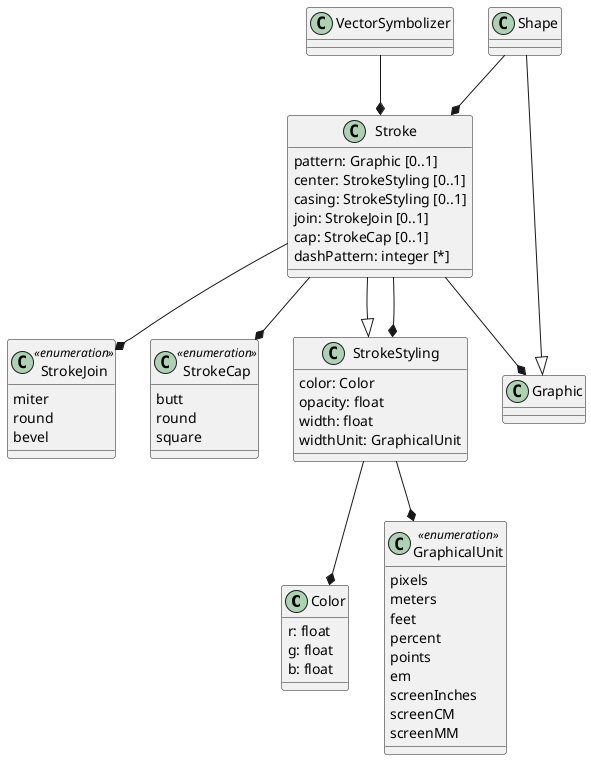 @startuml
'Class definition

Color : r: float
Color : g: float
Color : b: float

class StrokeJoin <<enumeration>>
StrokeJoin : miter
StrokeJoin : round
StrokeJoin : bevel

class StrokeCap <<enumeration>>
StrokeCap : butt
StrokeCap : round
StrokeCap : square

class GraphicalUnit <<enumeration>>
GraphicalUnit : pixels
GraphicalUnit : meters
GraphicalUnit : feet
GraphicalUnit : percent
GraphicalUnit : points
GraphicalUnit : em
GraphicalUnit : screenInches
GraphicalUnit : screenCM
GraphicalUnit : screenMM

StrokeStyling : color: Color
StrokeStyling : opacity: float
StrokeStyling : width: float
StrokeStyling : widthUnit: GraphicalUnit

Stroke : pattern: Graphic [0..1]
Stroke : center: StrokeStyling [0..1]
Stroke : casing: StrokeStyling [0..1]
Stroke : join: StrokeJoin [0..1]
Stroke : cap: StrokeCap [0..1]
Stroke : dashPattern: integer [*]

'Relations

'Inheritance

Stroke --|> StrokeStyling
Shape --|> Graphic

'Composition

Shape --* Stroke

StrokeStyling --* Color
StrokeStyling --* GraphicalUnit
Stroke --* Graphic
Stroke --* StrokeStyling
Stroke --* StrokeJoin
Stroke --* StrokeCap
VectorSymbolizer --* Stroke
@enduml